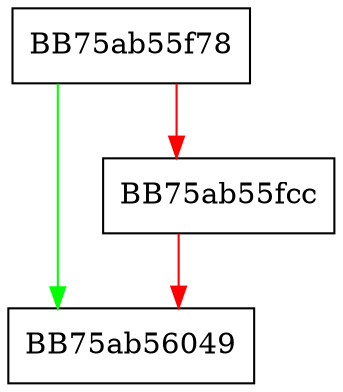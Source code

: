 digraph sqlite3DropTriggerPtr {
  node [shape="box"];
  graph [splines=ortho];
  BB75ab55f78 -> BB75ab56049 [color="green"];
  BB75ab55f78 -> BB75ab55fcc [color="red"];
  BB75ab55fcc -> BB75ab56049 [color="red"];
}